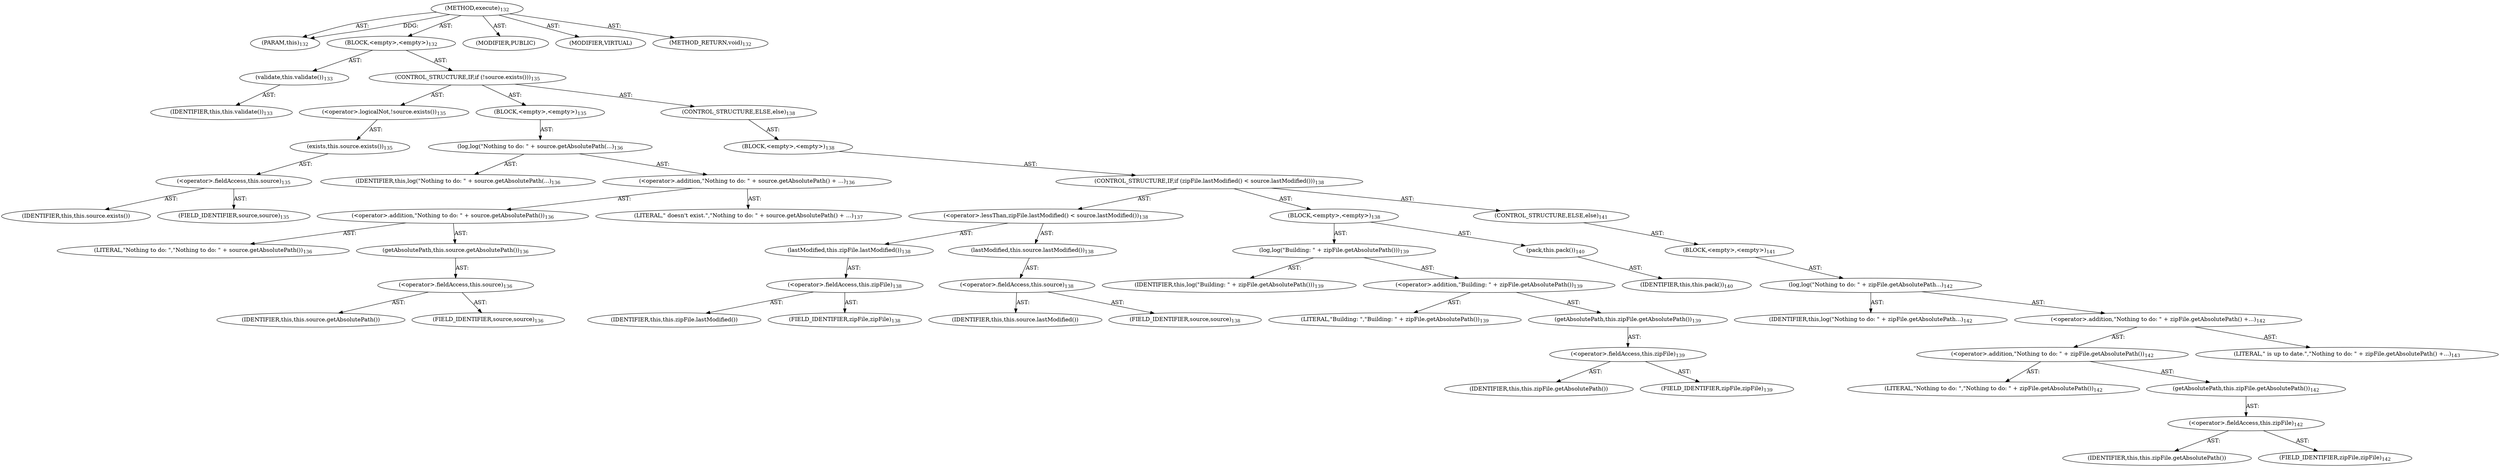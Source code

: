 digraph "execute" {  
"111669149700" [label = <(METHOD,execute)<SUB>132</SUB>> ]
"115964116995" [label = <(PARAM,this)<SUB>132</SUB>> ]
"25769803788" [label = <(BLOCK,&lt;empty&gt;,&lt;empty&gt;)<SUB>132</SUB>> ]
"30064771107" [label = <(validate,this.validate())<SUB>133</SUB>> ]
"68719476742" [label = <(IDENTIFIER,this,this.validate())<SUB>133</SUB>> ]
"47244640260" [label = <(CONTROL_STRUCTURE,IF,if (!source.exists()))<SUB>135</SUB>> ]
"30064771108" [label = <(&lt;operator&gt;.logicalNot,!source.exists())<SUB>135</SUB>> ]
"30064771109" [label = <(exists,this.source.exists())<SUB>135</SUB>> ]
"30064771110" [label = <(&lt;operator&gt;.fieldAccess,this.source)<SUB>135</SUB>> ]
"68719476768" [label = <(IDENTIFIER,this,this.source.exists())> ]
"55834574854" [label = <(FIELD_IDENTIFIER,source,source)<SUB>135</SUB>> ]
"25769803789" [label = <(BLOCK,&lt;empty&gt;,&lt;empty&gt;)<SUB>135</SUB>> ]
"30064771111" [label = <(log,log(&quot;Nothing to do: &quot; + source.getAbsolutePath(...)<SUB>136</SUB>> ]
"68719476743" [label = <(IDENTIFIER,this,log(&quot;Nothing to do: &quot; + source.getAbsolutePath(...)<SUB>136</SUB>> ]
"30064771112" [label = <(&lt;operator&gt;.addition,&quot;Nothing to do: &quot; + source.getAbsolutePath() + ...)<SUB>136</SUB>> ]
"30064771113" [label = <(&lt;operator&gt;.addition,&quot;Nothing to do: &quot; + source.getAbsolutePath())<SUB>136</SUB>> ]
"90194313224" [label = <(LITERAL,&quot;Nothing to do: &quot;,&quot;Nothing to do: &quot; + source.getAbsolutePath())<SUB>136</SUB>> ]
"30064771114" [label = <(getAbsolutePath,this.source.getAbsolutePath())<SUB>136</SUB>> ]
"30064771115" [label = <(&lt;operator&gt;.fieldAccess,this.source)<SUB>136</SUB>> ]
"68719476769" [label = <(IDENTIFIER,this,this.source.getAbsolutePath())> ]
"55834574855" [label = <(FIELD_IDENTIFIER,source,source)<SUB>136</SUB>> ]
"90194313225" [label = <(LITERAL,&quot; doesn't exist.&quot;,&quot;Nothing to do: &quot; + source.getAbsolutePath() + ...)<SUB>137</SUB>> ]
"47244640261" [label = <(CONTROL_STRUCTURE,ELSE,else)<SUB>138</SUB>> ]
"25769803790" [label = <(BLOCK,&lt;empty&gt;,&lt;empty&gt;)<SUB>138</SUB>> ]
"47244640262" [label = <(CONTROL_STRUCTURE,IF,if (zipFile.lastModified() &lt; source.lastModified()))<SUB>138</SUB>> ]
"30064771116" [label = <(&lt;operator&gt;.lessThan,zipFile.lastModified() &lt; source.lastModified())<SUB>138</SUB>> ]
"30064771117" [label = <(lastModified,this.zipFile.lastModified())<SUB>138</SUB>> ]
"30064771118" [label = <(&lt;operator&gt;.fieldAccess,this.zipFile)<SUB>138</SUB>> ]
"68719476770" [label = <(IDENTIFIER,this,this.zipFile.lastModified())> ]
"55834574856" [label = <(FIELD_IDENTIFIER,zipFile,zipFile)<SUB>138</SUB>> ]
"30064771119" [label = <(lastModified,this.source.lastModified())<SUB>138</SUB>> ]
"30064771120" [label = <(&lt;operator&gt;.fieldAccess,this.source)<SUB>138</SUB>> ]
"68719476771" [label = <(IDENTIFIER,this,this.source.lastModified())> ]
"55834574857" [label = <(FIELD_IDENTIFIER,source,source)<SUB>138</SUB>> ]
"25769803791" [label = <(BLOCK,&lt;empty&gt;,&lt;empty&gt;)<SUB>138</SUB>> ]
"30064771121" [label = <(log,log(&quot;Building: &quot; + zipFile.getAbsolutePath()))<SUB>139</SUB>> ]
"68719476744" [label = <(IDENTIFIER,this,log(&quot;Building: &quot; + zipFile.getAbsolutePath()))<SUB>139</SUB>> ]
"30064771122" [label = <(&lt;operator&gt;.addition,&quot;Building: &quot; + zipFile.getAbsolutePath())<SUB>139</SUB>> ]
"90194313226" [label = <(LITERAL,&quot;Building: &quot;,&quot;Building: &quot; + zipFile.getAbsolutePath())<SUB>139</SUB>> ]
"30064771123" [label = <(getAbsolutePath,this.zipFile.getAbsolutePath())<SUB>139</SUB>> ]
"30064771124" [label = <(&lt;operator&gt;.fieldAccess,this.zipFile)<SUB>139</SUB>> ]
"68719476772" [label = <(IDENTIFIER,this,this.zipFile.getAbsolutePath())> ]
"55834574858" [label = <(FIELD_IDENTIFIER,zipFile,zipFile)<SUB>139</SUB>> ]
"30064771125" [label = <(pack,this.pack())<SUB>140</SUB>> ]
"68719476745" [label = <(IDENTIFIER,this,this.pack())<SUB>140</SUB>> ]
"47244640263" [label = <(CONTROL_STRUCTURE,ELSE,else)<SUB>141</SUB>> ]
"25769803792" [label = <(BLOCK,&lt;empty&gt;,&lt;empty&gt;)<SUB>141</SUB>> ]
"30064771126" [label = <(log,log(&quot;Nothing to do: &quot; + zipFile.getAbsolutePath...)<SUB>142</SUB>> ]
"68719476746" [label = <(IDENTIFIER,this,log(&quot;Nothing to do: &quot; + zipFile.getAbsolutePath...)<SUB>142</SUB>> ]
"30064771127" [label = <(&lt;operator&gt;.addition,&quot;Nothing to do: &quot; + zipFile.getAbsolutePath() +...)<SUB>142</SUB>> ]
"30064771128" [label = <(&lt;operator&gt;.addition,&quot;Nothing to do: &quot; + zipFile.getAbsolutePath())<SUB>142</SUB>> ]
"90194313227" [label = <(LITERAL,&quot;Nothing to do: &quot;,&quot;Nothing to do: &quot; + zipFile.getAbsolutePath())<SUB>142</SUB>> ]
"30064771129" [label = <(getAbsolutePath,this.zipFile.getAbsolutePath())<SUB>142</SUB>> ]
"30064771130" [label = <(&lt;operator&gt;.fieldAccess,this.zipFile)<SUB>142</SUB>> ]
"68719476773" [label = <(IDENTIFIER,this,this.zipFile.getAbsolutePath())> ]
"55834574859" [label = <(FIELD_IDENTIFIER,zipFile,zipFile)<SUB>142</SUB>> ]
"90194313228" [label = <(LITERAL,&quot; is up to date.&quot;,&quot;Nothing to do: &quot; + zipFile.getAbsolutePath() +...)<SUB>143</SUB>> ]
"133143986186" [label = <(MODIFIER,PUBLIC)> ]
"133143986187" [label = <(MODIFIER,VIRTUAL)> ]
"128849018884" [label = <(METHOD_RETURN,void)<SUB>132</SUB>> ]
  "111669149700" -> "115964116995"  [ label = "AST: "] 
  "111669149700" -> "25769803788"  [ label = "AST: "] 
  "111669149700" -> "133143986186"  [ label = "AST: "] 
  "111669149700" -> "133143986187"  [ label = "AST: "] 
  "111669149700" -> "128849018884"  [ label = "AST: "] 
  "25769803788" -> "30064771107"  [ label = "AST: "] 
  "25769803788" -> "47244640260"  [ label = "AST: "] 
  "30064771107" -> "68719476742"  [ label = "AST: "] 
  "47244640260" -> "30064771108"  [ label = "AST: "] 
  "47244640260" -> "25769803789"  [ label = "AST: "] 
  "47244640260" -> "47244640261"  [ label = "AST: "] 
  "30064771108" -> "30064771109"  [ label = "AST: "] 
  "30064771109" -> "30064771110"  [ label = "AST: "] 
  "30064771110" -> "68719476768"  [ label = "AST: "] 
  "30064771110" -> "55834574854"  [ label = "AST: "] 
  "25769803789" -> "30064771111"  [ label = "AST: "] 
  "30064771111" -> "68719476743"  [ label = "AST: "] 
  "30064771111" -> "30064771112"  [ label = "AST: "] 
  "30064771112" -> "30064771113"  [ label = "AST: "] 
  "30064771112" -> "90194313225"  [ label = "AST: "] 
  "30064771113" -> "90194313224"  [ label = "AST: "] 
  "30064771113" -> "30064771114"  [ label = "AST: "] 
  "30064771114" -> "30064771115"  [ label = "AST: "] 
  "30064771115" -> "68719476769"  [ label = "AST: "] 
  "30064771115" -> "55834574855"  [ label = "AST: "] 
  "47244640261" -> "25769803790"  [ label = "AST: "] 
  "25769803790" -> "47244640262"  [ label = "AST: "] 
  "47244640262" -> "30064771116"  [ label = "AST: "] 
  "47244640262" -> "25769803791"  [ label = "AST: "] 
  "47244640262" -> "47244640263"  [ label = "AST: "] 
  "30064771116" -> "30064771117"  [ label = "AST: "] 
  "30064771116" -> "30064771119"  [ label = "AST: "] 
  "30064771117" -> "30064771118"  [ label = "AST: "] 
  "30064771118" -> "68719476770"  [ label = "AST: "] 
  "30064771118" -> "55834574856"  [ label = "AST: "] 
  "30064771119" -> "30064771120"  [ label = "AST: "] 
  "30064771120" -> "68719476771"  [ label = "AST: "] 
  "30064771120" -> "55834574857"  [ label = "AST: "] 
  "25769803791" -> "30064771121"  [ label = "AST: "] 
  "25769803791" -> "30064771125"  [ label = "AST: "] 
  "30064771121" -> "68719476744"  [ label = "AST: "] 
  "30064771121" -> "30064771122"  [ label = "AST: "] 
  "30064771122" -> "90194313226"  [ label = "AST: "] 
  "30064771122" -> "30064771123"  [ label = "AST: "] 
  "30064771123" -> "30064771124"  [ label = "AST: "] 
  "30064771124" -> "68719476772"  [ label = "AST: "] 
  "30064771124" -> "55834574858"  [ label = "AST: "] 
  "30064771125" -> "68719476745"  [ label = "AST: "] 
  "47244640263" -> "25769803792"  [ label = "AST: "] 
  "25769803792" -> "30064771126"  [ label = "AST: "] 
  "30064771126" -> "68719476746"  [ label = "AST: "] 
  "30064771126" -> "30064771127"  [ label = "AST: "] 
  "30064771127" -> "30064771128"  [ label = "AST: "] 
  "30064771127" -> "90194313228"  [ label = "AST: "] 
  "30064771128" -> "90194313227"  [ label = "AST: "] 
  "30064771128" -> "30064771129"  [ label = "AST: "] 
  "30064771129" -> "30064771130"  [ label = "AST: "] 
  "30064771130" -> "68719476773"  [ label = "AST: "] 
  "30064771130" -> "55834574859"  [ label = "AST: "] 
  "111669149700" -> "115964116995"  [ label = "DDG: "] 
}
